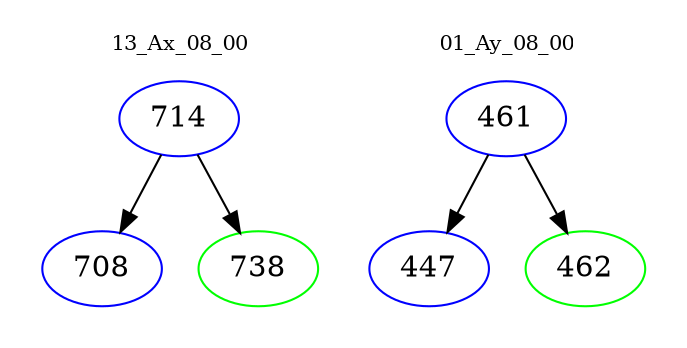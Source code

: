 digraph{
subgraph cluster_0 {
color = white
label = "13_Ax_08_00";
fontsize=10;
T0_714 [label="714", color="blue"]
T0_714 -> T0_708 [color="black"]
T0_708 [label="708", color="blue"]
T0_714 -> T0_738 [color="black"]
T0_738 [label="738", color="green"]
}
subgraph cluster_1 {
color = white
label = "01_Ay_08_00";
fontsize=10;
T1_461 [label="461", color="blue"]
T1_461 -> T1_447 [color="black"]
T1_447 [label="447", color="blue"]
T1_461 -> T1_462 [color="black"]
T1_462 [label="462", color="green"]
}
}
